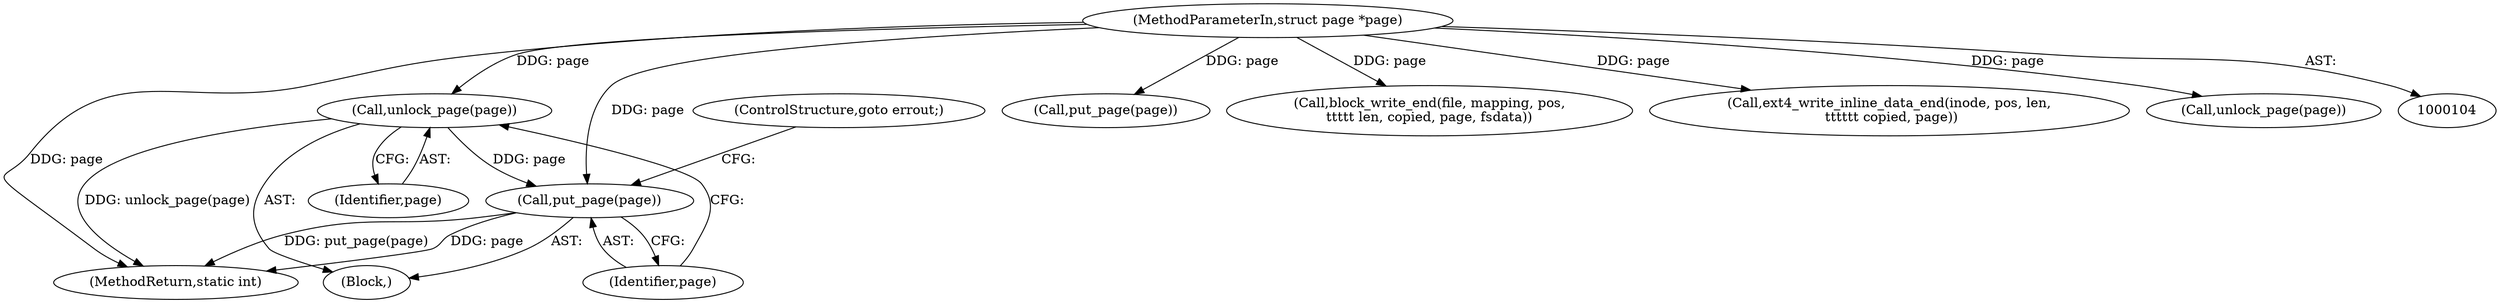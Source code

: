 digraph "1_linux_06bd3c36a733ac27962fea7d6f47168841376824_0@pointer" {
"1000156" [label="(Call,unlock_page(page))"];
"1000110" [label="(MethodParameterIn,struct page *page)"];
"1000158" [label="(Call,put_page(page))"];
"1000201" [label="(Call,put_page(page))"];
"1000157" [label="(Identifier,page)"];
"1000110" [label="(MethodParameterIn,struct page *page)"];
"1000184" [label="(Call,block_write_end(file, mapping, pos,\n\t\t\t\t\t len, copied, page, fsdata))"];
"1000167" [label="(Call,ext4_write_inline_data_end(inode, pos, len,\n \t\t\t\t\t\t copied, page))"];
"1000264" [label="(MethodReturn,static int)"];
"1000160" [label="(ControlStructure,goto errout;)"];
"1000199" [label="(Call,unlock_page(page))"];
"1000159" [label="(Identifier,page)"];
"1000158" [label="(Call,put_page(page))"];
"1000156" [label="(Call,unlock_page(page))"];
"1000155" [label="(Block,)"];
"1000156" -> "1000155"  [label="AST: "];
"1000156" -> "1000157"  [label="CFG: "];
"1000157" -> "1000156"  [label="AST: "];
"1000159" -> "1000156"  [label="CFG: "];
"1000156" -> "1000264"  [label="DDG: unlock_page(page)"];
"1000110" -> "1000156"  [label="DDG: page"];
"1000156" -> "1000158"  [label="DDG: page"];
"1000110" -> "1000104"  [label="AST: "];
"1000110" -> "1000264"  [label="DDG: page"];
"1000110" -> "1000158"  [label="DDG: page"];
"1000110" -> "1000167"  [label="DDG: page"];
"1000110" -> "1000184"  [label="DDG: page"];
"1000110" -> "1000199"  [label="DDG: page"];
"1000110" -> "1000201"  [label="DDG: page"];
"1000158" -> "1000155"  [label="AST: "];
"1000158" -> "1000159"  [label="CFG: "];
"1000159" -> "1000158"  [label="AST: "];
"1000160" -> "1000158"  [label="CFG: "];
"1000158" -> "1000264"  [label="DDG: page"];
"1000158" -> "1000264"  [label="DDG: put_page(page)"];
}
